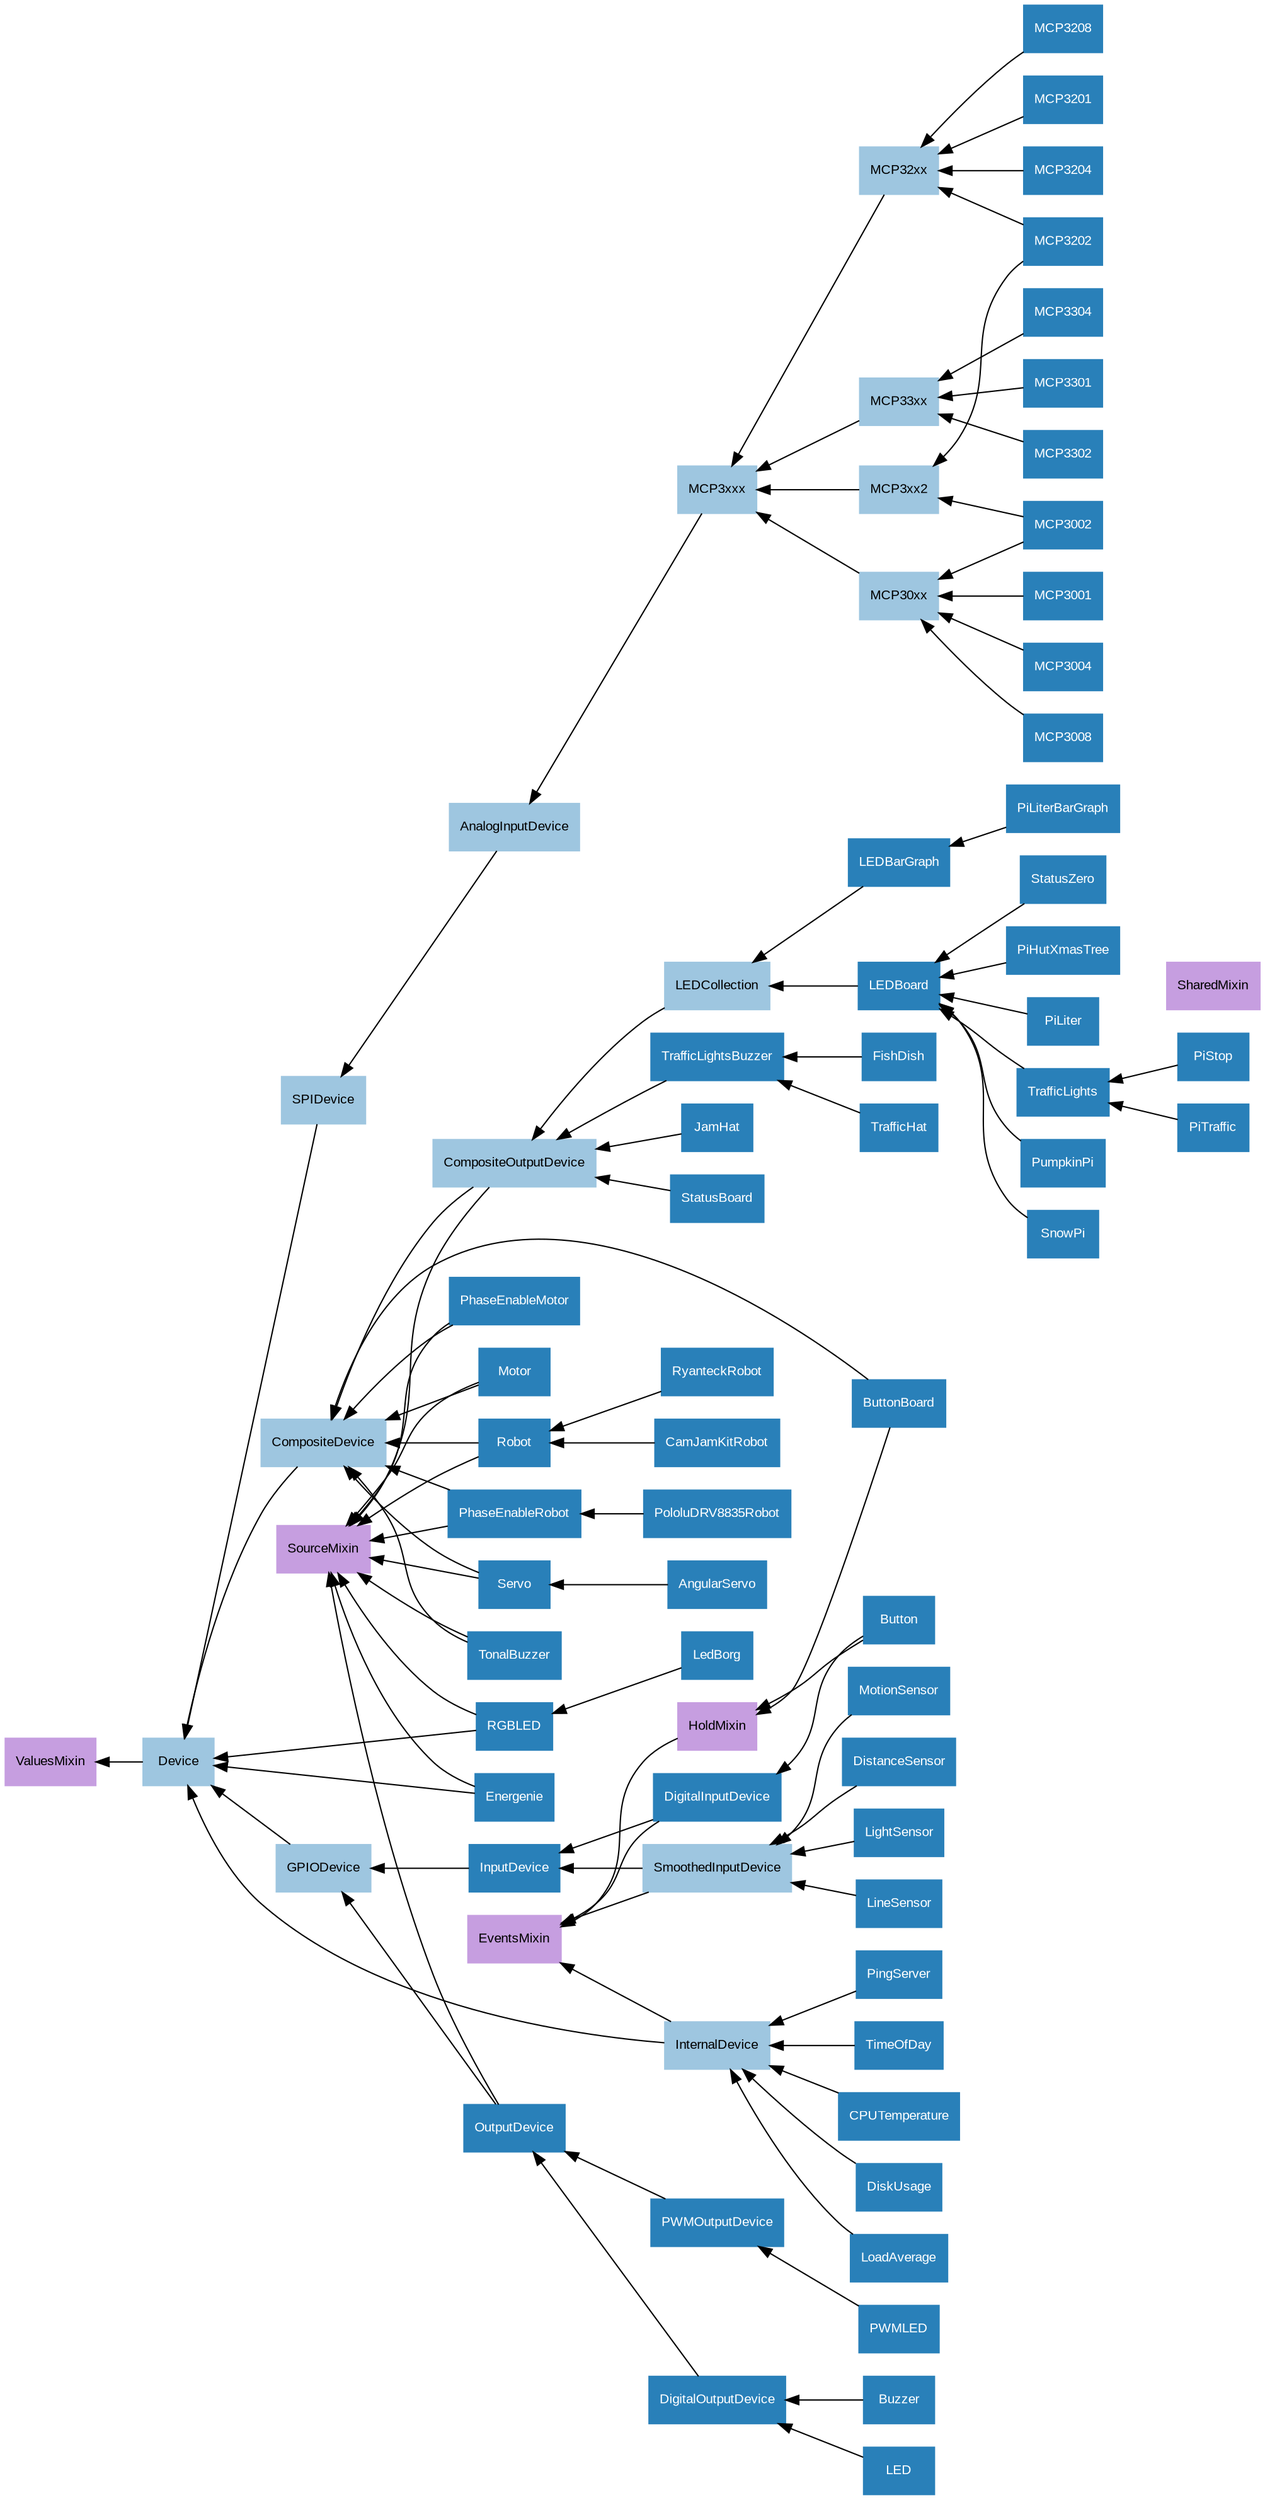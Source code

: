 digraph classes {
    graph [rankdir=RL];
    node [shape=rect, style=filled, fontname=Arial, fontsize=10];
    edge [];

    /* Mixin classes */
    node [color="#c69ee0", fontcolor="#000000"]

    EventsMixin;
    HoldMixin;
    SharedMixin;
    SourceMixin;
    ValuesMixin;

    /* Abstract classes */
    node [color="#9ec6e0", fontcolor="#000000"]

    AnalogInputDevice;
    CompositeDevice;
    CompositeOutputDevice;
    Device;
    GPIODevice;
    InternalDevice;
    LEDCollection;
    MCP30xx;
    MCP32xx;
    MCP33xx;
    MCP3xx2;
    MCP3xxx;
    SPIDevice;
    SmoothedInputDevice;

    /* Concrete classes */
    node [color="#2980b9", fontcolor="#ffffff"];

    AnalogInputDevice->SPIDevice;
    AngularServo->Servo;
    Button->DigitalInputDevice;
    Button->HoldMixin;
    ButtonBoard->CompositeDevice;
    ButtonBoard->HoldMixin;
    Buzzer->DigitalOutputDevice;
    CPUTemperature->InternalDevice;
    CamJamKitRobot->Robot;
    CompositeDevice->Device;
    CompositeOutputDevice->CompositeDevice;
    CompositeOutputDevice->SourceMixin;
    Device->ValuesMixin;
    DigitalInputDevice->EventsMixin;
    DigitalInputDevice->InputDevice;
    DigitalOutputDevice->OutputDevice;
    DiskUsage->InternalDevice;
    DistanceSensor->SmoothedInputDevice;
    Energenie->Device;
    Energenie->SourceMixin;
    FishDish->TrafficLightsBuzzer;
    GPIODevice->Device;
    HoldMixin->EventsMixin;
    InputDevice->GPIODevice;
    InternalDevice->Device;
    InternalDevice->EventsMixin;
    JamHat->CompositeOutputDevice;
    LED->DigitalOutputDevice;
    LEDBarGraph->LEDCollection;
    LEDBoard->LEDCollection;
    LEDCollection->CompositeOutputDevice;
    LedBorg->RGBLED;
    LightSensor->SmoothedInputDevice;
    LineSensor->SmoothedInputDevice;
    LoadAverage->InternalDevice;
    MCP3001->MCP30xx;
    MCP3002->MCP30xx;
    MCP3002->MCP3xx2;
    MCP3004->MCP30xx;
    MCP3008->MCP30xx;
    MCP30xx->MCP3xxx;
    MCP3201->MCP32xx;
    MCP3202->MCP32xx;
    MCP3202->MCP3xx2;
    MCP3204->MCP32xx;
    MCP3208->MCP32xx;
    MCP32xx->MCP3xxx;
    MCP3301->MCP33xx;
    MCP3302->MCP33xx;
    MCP3304->MCP33xx;
    MCP33xx->MCP3xxx;
    MCP3xx2->MCP3xxx;
    MCP3xxx->AnalogInputDevice;
    MotionSensor->SmoothedInputDevice;
    Motor->CompositeDevice;
    Motor->SourceMixin;
    OutputDevice->GPIODevice;
    OutputDevice->SourceMixin;
    PWMLED->PWMOutputDevice;
    PWMOutputDevice->OutputDevice;
    PhaseEnableMotor->CompositeDevice;
    PhaseEnableMotor->SourceMixin;
    PhaseEnableRobot->CompositeDevice;
    PhaseEnableRobot->SourceMixin;
    PiHutXmasTree->LEDBoard;
    PiLiter->LEDBoard;
    PiLiterBarGraph->LEDBarGraph;
    PiStop->TrafficLights;
    PiTraffic->TrafficLights;
    PingServer->InternalDevice;
    PololuDRV8835Robot->PhaseEnableRobot;
    PumpkinPi->LEDBoard;
    RGBLED->Device;
    RGBLED->SourceMixin;
    Robot->CompositeDevice;
    Robot->SourceMixin;
    RyanteckRobot->Robot;
    SPIDevice->Device;
    Servo->CompositeDevice;
    Servo->SourceMixin;
    SmoothedInputDevice->EventsMixin;
    SmoothedInputDevice->InputDevice;
    SnowPi->LEDBoard;
    StatusBoard->CompositeOutputDevice;
    StatusZero->LEDBoard;
    TimeOfDay->InternalDevice;
    TonalBuzzer->CompositeDevice;
    TonalBuzzer->SourceMixin;
    TrafficHat->TrafficLightsBuzzer;
    TrafficLights->LEDBoard;
    TrafficLightsBuzzer->CompositeOutputDevice;
}
